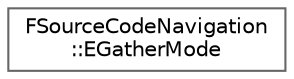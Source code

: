 digraph "Graphical Class Hierarchy"
{
 // INTERACTIVE_SVG=YES
 // LATEX_PDF_SIZE
  bgcolor="transparent";
  edge [fontname=Helvetica,fontsize=10,labelfontname=Helvetica,labelfontsize=10];
  node [fontname=Helvetica,fontsize=10,shape=box,height=0.2,width=0.4];
  rankdir="LR";
  Node0 [id="Node000000",label="FSourceCodeNavigation\l::EGatherMode",height=0.2,width=0.4,color="grey40", fillcolor="white", style="filled",URL="$d3/d52/structFSourceCodeNavigation_1_1EGatherMode.html",tooltip="Gather modes for GatherFunctionsForActors()"];
}
